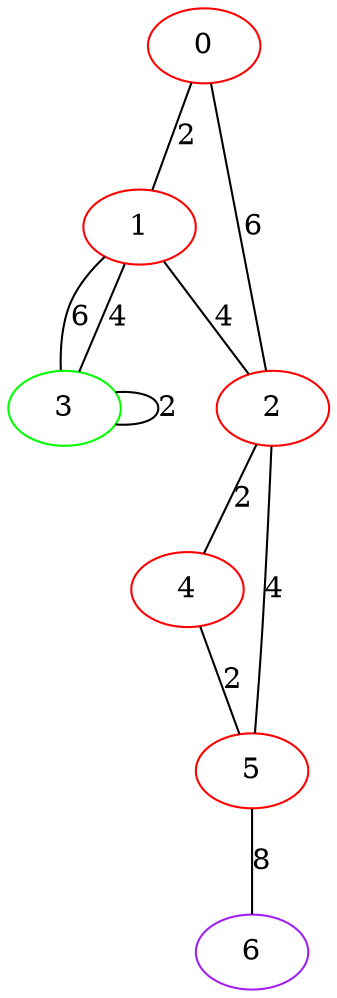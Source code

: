 graph "" {
0 [color=red, weight=1];
1 [color=red, weight=1];
2 [color=red, weight=1];
3 [color=green, weight=2];
4 [color=red, weight=1];
5 [color=red, weight=1];
6 [color=purple, weight=4];
0 -- 1  [key=0, label=2];
0 -- 2  [key=0, label=6];
1 -- 2  [key=0, label=4];
1 -- 3  [key=0, label=6];
1 -- 3  [key=1, label=4];
2 -- 4  [key=0, label=2];
2 -- 5  [key=0, label=4];
3 -- 3  [key=0, label=2];
4 -- 5  [key=0, label=2];
5 -- 6  [key=0, label=8];
}
